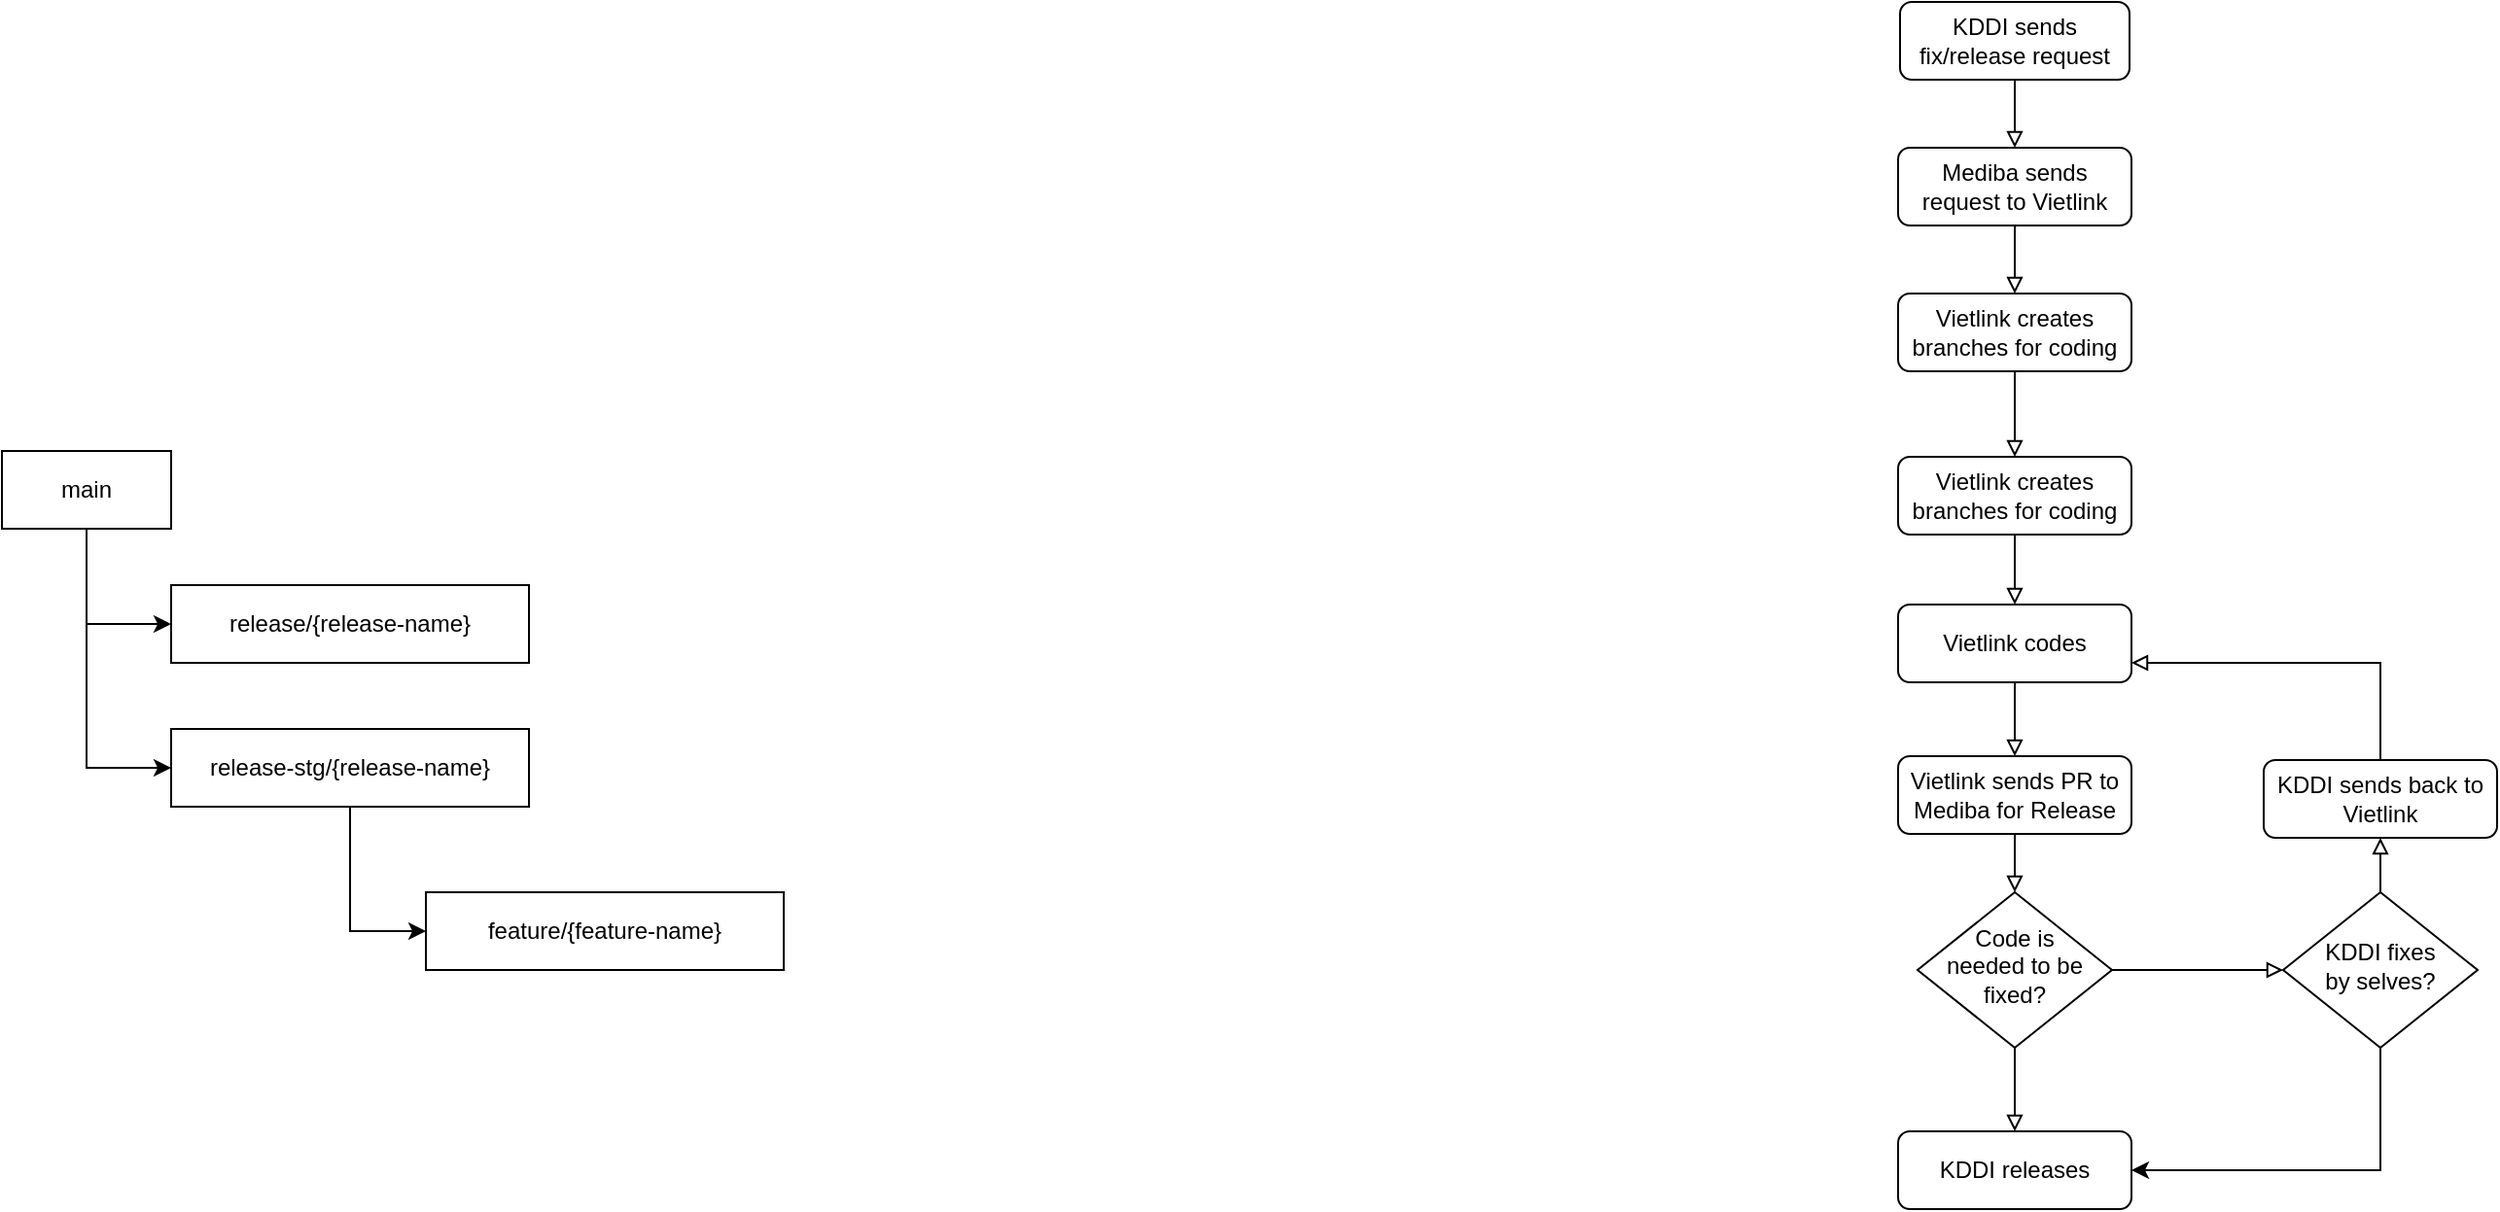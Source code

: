<mxfile version="26.1.0">
  <diagram id="C5RBs43oDa-KdzZeNtuy" name="Page-1">
    <mxGraphModel dx="913" dy="483" grid="0" gridSize="10" guides="1" tooltips="1" connect="1" arrows="1" fold="1" page="1" pageScale="1" pageWidth="827" pageHeight="1169" background="none" math="0" shadow="0">
      <root>
        <mxCell id="WIyWlLk6GJQsqaUBKTNV-0" />
        <mxCell id="WIyWlLk6GJQsqaUBKTNV-1" parent="WIyWlLk6GJQsqaUBKTNV-0" />
        <mxCell id="qA7TBKh8Xf4ynkCTTNnx-27" style="edgeStyle=orthogonalEdgeStyle;rounded=0;orthogonalLoop=1;jettySize=auto;html=1;entryX=0.5;entryY=0;entryDx=0;entryDy=0;endArrow=block;endFill=0;" edge="1" parent="WIyWlLk6GJQsqaUBKTNV-1" source="qA7TBKh8Xf4ynkCTTNnx-0" target="qA7TBKh8Xf4ynkCTTNnx-1">
          <mxGeometry relative="1" as="geometry" />
        </mxCell>
        <mxCell id="qA7TBKh8Xf4ynkCTTNnx-0" value="KDDI sends fix/release request" style="rounded=1;whiteSpace=wrap;html=1;fontSize=12;glass=0;strokeWidth=1;shadow=0;" vertex="1" parent="WIyWlLk6GJQsqaUBKTNV-1">
          <mxGeometry x="988" y="67" width="118" height="40" as="geometry" />
        </mxCell>
        <mxCell id="qA7TBKh8Xf4ynkCTTNnx-15" style="edgeStyle=orthogonalEdgeStyle;rounded=0;orthogonalLoop=1;jettySize=auto;html=1;entryX=0.5;entryY=0;entryDx=0;entryDy=0;endArrow=block;endFill=0;" edge="1" parent="WIyWlLk6GJQsqaUBKTNV-1" source="qA7TBKh8Xf4ynkCTTNnx-1" target="qA7TBKh8Xf4ynkCTTNnx-2">
          <mxGeometry relative="1" as="geometry" />
        </mxCell>
        <mxCell id="qA7TBKh8Xf4ynkCTTNnx-1" value="Mediba sends request to Vietlink" style="rounded=1;whiteSpace=wrap;html=1;fontSize=12;glass=0;strokeWidth=1;shadow=0;" vertex="1" parent="WIyWlLk6GJQsqaUBKTNV-1">
          <mxGeometry x="987" y="142" width="120" height="40" as="geometry" />
        </mxCell>
        <mxCell id="qA7TBKh8Xf4ynkCTTNnx-17" value="" style="edgeStyle=orthogonalEdgeStyle;rounded=0;orthogonalLoop=1;jettySize=auto;html=1;endArrow=block;endFill=0;" edge="1" parent="WIyWlLk6GJQsqaUBKTNV-1" source="qA7TBKh8Xf4ynkCTTNnx-2" target="qA7TBKh8Xf4ynkCTTNnx-3">
          <mxGeometry relative="1" as="geometry" />
        </mxCell>
        <mxCell id="qA7TBKh8Xf4ynkCTTNnx-2" value="Vietlink creates branches for coding" style="rounded=1;whiteSpace=wrap;html=1;fontSize=12;glass=0;strokeWidth=1;shadow=0;" vertex="1" parent="WIyWlLk6GJQsqaUBKTNV-1">
          <mxGeometry x="987" y="217" width="120" height="40" as="geometry" />
        </mxCell>
        <mxCell id="qA7TBKh8Xf4ynkCTTNnx-19" style="edgeStyle=orthogonalEdgeStyle;rounded=0;orthogonalLoop=1;jettySize=auto;html=1;entryX=0.5;entryY=0;entryDx=0;entryDy=0;endArrow=block;endFill=0;" edge="1" parent="WIyWlLk6GJQsqaUBKTNV-1" source="qA7TBKh8Xf4ynkCTTNnx-3" target="qA7TBKh8Xf4ynkCTTNnx-4">
          <mxGeometry relative="1" as="geometry" />
        </mxCell>
        <mxCell id="qA7TBKh8Xf4ynkCTTNnx-3" value="Vietlink creates branches for coding" style="rounded=1;whiteSpace=wrap;html=1;fontSize=12;glass=0;strokeWidth=1;shadow=0;" vertex="1" parent="WIyWlLk6GJQsqaUBKTNV-1">
          <mxGeometry x="987" y="301" width="120" height="40" as="geometry" />
        </mxCell>
        <mxCell id="qA7TBKh8Xf4ynkCTTNnx-20" style="edgeStyle=orthogonalEdgeStyle;rounded=0;orthogonalLoop=1;jettySize=auto;html=1;entryX=0.5;entryY=0;entryDx=0;entryDy=0;endArrow=block;endFill=0;" edge="1" parent="WIyWlLk6GJQsqaUBKTNV-1" source="qA7TBKh8Xf4ynkCTTNnx-4" target="qA7TBKh8Xf4ynkCTTNnx-5">
          <mxGeometry relative="1" as="geometry" />
        </mxCell>
        <mxCell id="qA7TBKh8Xf4ynkCTTNnx-4" value="Vietlink codes" style="rounded=1;whiteSpace=wrap;html=1;fontSize=12;glass=0;strokeWidth=1;shadow=0;" vertex="1" parent="WIyWlLk6GJQsqaUBKTNV-1">
          <mxGeometry x="987" y="377" width="120" height="40" as="geometry" />
        </mxCell>
        <mxCell id="qA7TBKh8Xf4ynkCTTNnx-21" style="edgeStyle=orthogonalEdgeStyle;rounded=0;orthogonalLoop=1;jettySize=auto;html=1;entryX=0.5;entryY=0;entryDx=0;entryDy=0;endArrow=block;endFill=0;" edge="1" parent="WIyWlLk6GJQsqaUBKTNV-1" source="qA7TBKh8Xf4ynkCTTNnx-5" target="qA7TBKh8Xf4ynkCTTNnx-7">
          <mxGeometry relative="1" as="geometry" />
        </mxCell>
        <mxCell id="qA7TBKh8Xf4ynkCTTNnx-5" value="Vietlink sends PR to Mediba for Release" style="rounded=1;whiteSpace=wrap;html=1;fontSize=12;glass=0;strokeWidth=1;shadow=0;" vertex="1" parent="WIyWlLk6GJQsqaUBKTNV-1">
          <mxGeometry x="987" y="455" width="120" height="40" as="geometry" />
        </mxCell>
        <mxCell id="qA7TBKh8Xf4ynkCTTNnx-22" value="" style="edgeStyle=orthogonalEdgeStyle;rounded=0;orthogonalLoop=1;jettySize=auto;html=1;endArrow=block;endFill=0;" edge="1" parent="WIyWlLk6GJQsqaUBKTNV-1" source="qA7TBKh8Xf4ynkCTTNnx-7" target="qA7TBKh8Xf4ynkCTTNnx-10">
          <mxGeometry relative="1" as="geometry" />
        </mxCell>
        <mxCell id="qA7TBKh8Xf4ynkCTTNnx-25" value="" style="edgeStyle=orthogonalEdgeStyle;rounded=0;orthogonalLoop=1;jettySize=auto;html=1;endArrow=block;endFill=0;" edge="1" parent="WIyWlLk6GJQsqaUBKTNV-1" source="qA7TBKh8Xf4ynkCTTNnx-7" target="qA7TBKh8Xf4ynkCTTNnx-13">
          <mxGeometry relative="1" as="geometry" />
        </mxCell>
        <mxCell id="qA7TBKh8Xf4ynkCTTNnx-7" value="Code is &lt;br&gt;needed to be fixed?" style="rhombus;whiteSpace=wrap;html=1;shadow=0;fontFamily=Helvetica;fontSize=12;align=center;strokeWidth=1;spacing=6;spacingTop=-4;" vertex="1" parent="WIyWlLk6GJQsqaUBKTNV-1">
          <mxGeometry x="997" y="525" width="100" height="80" as="geometry" />
        </mxCell>
        <mxCell id="qA7TBKh8Xf4ynkCTTNnx-24" style="edgeStyle=orthogonalEdgeStyle;rounded=0;orthogonalLoop=1;jettySize=auto;html=1;entryX=1;entryY=0.75;entryDx=0;entryDy=0;endArrow=block;endFill=0;" edge="1" parent="WIyWlLk6GJQsqaUBKTNV-1" source="qA7TBKh8Xf4ynkCTTNnx-9" target="qA7TBKh8Xf4ynkCTTNnx-4">
          <mxGeometry relative="1" as="geometry">
            <Array as="points">
              <mxPoint x="1235" y="407" />
            </Array>
          </mxGeometry>
        </mxCell>
        <mxCell id="qA7TBKh8Xf4ynkCTTNnx-9" value="KDDI sends back to Vietlink" style="rounded=1;whiteSpace=wrap;html=1;fontSize=12;glass=0;strokeWidth=1;shadow=0;" vertex="1" parent="WIyWlLk6GJQsqaUBKTNV-1">
          <mxGeometry x="1175" y="457" width="120" height="40" as="geometry" />
        </mxCell>
        <mxCell id="qA7TBKh8Xf4ynkCTTNnx-23" value="" style="edgeStyle=orthogonalEdgeStyle;rounded=0;orthogonalLoop=1;jettySize=auto;html=1;endArrow=block;endFill=0;" edge="1" parent="WIyWlLk6GJQsqaUBKTNV-1" source="qA7TBKh8Xf4ynkCTTNnx-10" target="qA7TBKh8Xf4ynkCTTNnx-9">
          <mxGeometry relative="1" as="geometry" />
        </mxCell>
        <mxCell id="qA7TBKh8Xf4ynkCTTNnx-35" style="edgeStyle=orthogonalEdgeStyle;rounded=0;orthogonalLoop=1;jettySize=auto;html=1;entryX=1;entryY=0.5;entryDx=0;entryDy=0;" edge="1" parent="WIyWlLk6GJQsqaUBKTNV-1" source="qA7TBKh8Xf4ynkCTTNnx-10" target="qA7TBKh8Xf4ynkCTTNnx-13">
          <mxGeometry relative="1" as="geometry">
            <Array as="points">
              <mxPoint x="1235" y="668" />
            </Array>
          </mxGeometry>
        </mxCell>
        <mxCell id="qA7TBKh8Xf4ynkCTTNnx-10" value="KDDI fixes &lt;br&gt;by selves?" style="rhombus;whiteSpace=wrap;html=1;shadow=0;fontFamily=Helvetica;fontSize=12;align=center;strokeWidth=1;spacing=6;spacingTop=-4;" vertex="1" parent="WIyWlLk6GJQsqaUBKTNV-1">
          <mxGeometry x="1185" y="525" width="100" height="80" as="geometry" />
        </mxCell>
        <mxCell id="qA7TBKh8Xf4ynkCTTNnx-13" value="KDDI releases" style="rounded=1;whiteSpace=wrap;html=1;fontSize=12;glass=0;strokeWidth=1;shadow=0;" vertex="1" parent="WIyWlLk6GJQsqaUBKTNV-1">
          <mxGeometry x="987" y="648" width="120" height="40" as="geometry" />
        </mxCell>
        <mxCell id="qA7TBKh8Xf4ynkCTTNnx-31" style="edgeStyle=orthogonalEdgeStyle;rounded=0;orthogonalLoop=1;jettySize=auto;html=1;entryX=0;entryY=0.5;entryDx=0;entryDy=0;" edge="1" parent="WIyWlLk6GJQsqaUBKTNV-1" source="qA7TBKh8Xf4ynkCTTNnx-28" target="qA7TBKh8Xf4ynkCTTNnx-29">
          <mxGeometry relative="1" as="geometry" />
        </mxCell>
        <mxCell id="qA7TBKh8Xf4ynkCTTNnx-32" style="edgeStyle=orthogonalEdgeStyle;rounded=0;orthogonalLoop=1;jettySize=auto;html=1;entryX=0;entryY=0.5;entryDx=0;entryDy=0;" edge="1" parent="WIyWlLk6GJQsqaUBKTNV-1" source="qA7TBKh8Xf4ynkCTTNnx-28" target="qA7TBKh8Xf4ynkCTTNnx-30">
          <mxGeometry relative="1" as="geometry" />
        </mxCell>
        <mxCell id="qA7TBKh8Xf4ynkCTTNnx-28" value="main" style="rounded=0;whiteSpace=wrap;html=1;" vertex="1" parent="WIyWlLk6GJQsqaUBKTNV-1">
          <mxGeometry x="12" y="298" width="87" height="40" as="geometry" />
        </mxCell>
        <mxCell id="qA7TBKh8Xf4ynkCTTNnx-29" value="release/{release-name}" style="rounded=0;whiteSpace=wrap;html=1;" vertex="1" parent="WIyWlLk6GJQsqaUBKTNV-1">
          <mxGeometry x="99" y="367" width="184" height="40" as="geometry" />
        </mxCell>
        <mxCell id="qA7TBKh8Xf4ynkCTTNnx-34" style="edgeStyle=orthogonalEdgeStyle;rounded=0;orthogonalLoop=1;jettySize=auto;html=1;entryX=0;entryY=0.5;entryDx=0;entryDy=0;" edge="1" parent="WIyWlLk6GJQsqaUBKTNV-1" source="qA7TBKh8Xf4ynkCTTNnx-30" target="qA7TBKh8Xf4ynkCTTNnx-33">
          <mxGeometry relative="1" as="geometry" />
        </mxCell>
        <mxCell id="qA7TBKh8Xf4ynkCTTNnx-30" value="release-stg/{release-name}" style="rounded=0;whiteSpace=wrap;html=1;" vertex="1" parent="WIyWlLk6GJQsqaUBKTNV-1">
          <mxGeometry x="99" y="441" width="184" height="40" as="geometry" />
        </mxCell>
        <mxCell id="qA7TBKh8Xf4ynkCTTNnx-33" value="feature/{feature-name}" style="rounded=0;whiteSpace=wrap;html=1;" vertex="1" parent="WIyWlLk6GJQsqaUBKTNV-1">
          <mxGeometry x="230" y="525" width="184" height="40" as="geometry" />
        </mxCell>
      </root>
    </mxGraphModel>
  </diagram>
</mxfile>
